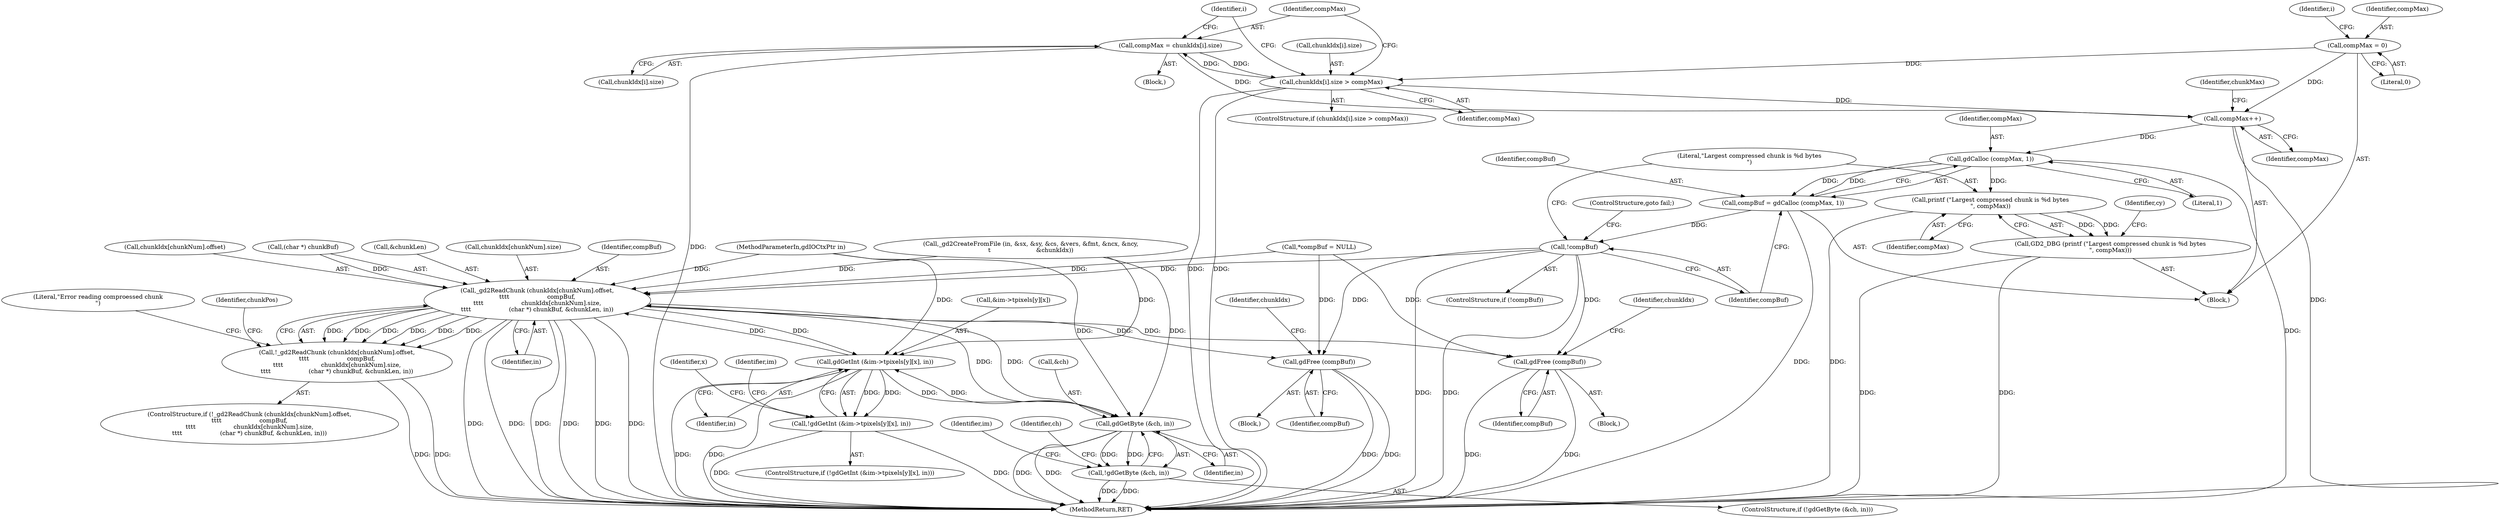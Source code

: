 digraph "0_libgd_fe9ed49dafa993e3af96b6a5a589efeea9bfb36f@pointer" {
"1000238" [label="(Call,compMax = chunkIdx[i].size)"];
"1000230" [label="(Call,chunkIdx[i].size > compMax)"];
"1000216" [label="(Call,compMax = 0)"];
"1000238" [label="(Call,compMax = chunkIdx[i].size)"];
"1000245" [label="(Call,compMax++)"];
"1000266" [label="(Call,gdCalloc (compMax, 1))"];
"1000264" [label="(Call,compBuf = gdCalloc (compMax, 1))"];
"1000270" [label="(Call,!compBuf)"];
"1000337" [label="(Call,_gd2ReadChunk (chunkIdx[chunkNum].offset,\n\t\t\t\t                    compBuf,\n\t\t\t\t                    chunkIdx[chunkNum].size,\n\t\t\t\t                    (char *) chunkBuf, &chunkLen, in))"];
"1000336" [label="(Call,!_gd2ReadChunk (chunkIdx[chunkNum].offset,\n\t\t\t\t                    compBuf,\n\t\t\t\t                    chunkIdx[chunkNum].size,\n\t\t\t\t                    (char *) chunkBuf, &chunkLen, in))"];
"1000417" [label="(Call,gdGetInt (&im->tpixels[y][x], in))"];
"1000416" [label="(Call,!gdGetInt (&im->tpixels[y][x], in))"];
"1000442" [label="(Call,gdGetByte (&ch, in))"];
"1000441" [label="(Call,!gdGetByte (&ch, in))"];
"1000546" [label="(Call,gdFree (compBuf))"];
"1000566" [label="(Call,gdFree (compBuf))"];
"1000275" [label="(Call,printf (\"Largest compressed chunk is %d bytes\n\", compMax))"];
"1000274" [label="(Call,GD2_DBG (printf (\"Largest compressed chunk is %d bytes\n\", compMax)))"];
"1000432" [label="(Identifier,im)"];
"1000361" [label="(Identifier,chunkPos)"];
"1000238" [label="(Call,compMax = chunkIdx[i].size)"];
"1000227" [label="(Identifier,i)"];
"1000265" [label="(Identifier,compBuf)"];
"1000273" [label="(ControlStructure,goto fail;)"];
"1000268" [label="(Literal,1)"];
"1000443" [label="(Call,&ch)"];
"1000277" [label="(Identifier,compMax)"];
"1000349" [label="(Call,(char *) chunkBuf)"];
"1000567" [label="(Identifier,compBuf)"];
"1000122" [label="(MethodParameterIn,gdIOCtxPtr in)"];
"1000440" [label="(ControlStructure,if (!gdGetByte (&ch, in)))"];
"1000229" [label="(ControlStructure,if (chunkIdx[i].size > compMax))"];
"1000442" [label="(Call,gdGetByte (&ch, in))"];
"1000274" [label="(Call,GD2_DBG (printf (\"Largest compressed chunk is %d bytes\n\", compMax)))"];
"1000276" [label="(Literal,\"Largest compressed chunk is %d bytes\n\")"];
"1000408" [label="(Identifier,x)"];
"1000269" [label="(ControlStructure,if (!compBuf))"];
"1000231" [label="(Call,chunkIdx[i].size)"];
"1000415" [label="(ControlStructure,if (!gdGetInt (&im->tpixels[y][x], in)))"];
"1000448" [label="(Identifier,ch)"];
"1000218" [label="(Literal,0)"];
"1000266" [label="(Call,gdCalloc (compMax, 1))"];
"1000216" [label="(Call,compMax = 0)"];
"1000566" [label="(Call,gdFree (compBuf))"];
"1000275" [label="(Call,printf (\"Largest compressed chunk is %d bytes\n\", compMax))"];
"1000270" [label="(Call,!compBuf)"];
"1000441" [label="(Call,!gdGetByte (&ch, in))"];
"1000358" [label="(Literal,\"Error reading comproessed chunk\n\")"];
"1000264" [label="(Call,compBuf = gdCalloc (compMax, 1))"];
"1000335" [label="(ControlStructure,if (!_gd2ReadChunk (chunkIdx[chunkNum].offset,\n\t\t\t\t                    compBuf,\n\t\t\t\t                    chunkIdx[chunkNum].size,\n\t\t\t\t                    (char *) chunkBuf, &chunkLen, in)))"];
"1000343" [label="(Identifier,compBuf)"];
"1000336" [label="(Call,!_gd2ReadChunk (chunkIdx[chunkNum].offset,\n\t\t\t\t                    compBuf,\n\t\t\t\t                    chunkIdx[chunkNum].size,\n\t\t\t\t                    (char *) chunkBuf, &chunkLen, in))"];
"1000245" [label="(Call,compMax++)"];
"1000417" [label="(Call,gdGetInt (&im->tpixels[y][x], in))"];
"1000575" [label="(MethodReturn,RET)"];
"1000174" [label="(Call,_gd2CreateFromFile (in, &sx, &sy, &cs, &vers, &fmt, &ncx, &ncy,\n\t                        &chunkIdx))"];
"1000418" [label="(Call,&im->tpixels[y][x])"];
"1000565" [label="(Block,)"];
"1000337" [label="(Call,_gd2ReadChunk (chunkIdx[chunkNum].offset,\n\t\t\t\t                    compBuf,\n\t\t\t\t                    chunkIdx[chunkNum].size,\n\t\t\t\t                    (char *) chunkBuf, &chunkLen, in))"];
"1000546" [label="(Call,gdFree (compBuf))"];
"1000454" [label="(Identifier,im)"];
"1000221" [label="(Identifier,i)"];
"1000416" [label="(Call,!gdGetInt (&im->tpixels[y][x], in))"];
"1000547" [label="(Identifier,compBuf)"];
"1000267" [label="(Identifier,compMax)"];
"1000338" [label="(Call,chunkIdx[chunkNum].offset)"];
"1000123" [label="(Block,)"];
"1000426" [label="(Identifier,in)"];
"1000352" [label="(Call,&chunkLen)"];
"1000549" [label="(Identifier,chunkIdx)"];
"1000354" [label="(Identifier,in)"];
"1000271" [label="(Identifier,compBuf)"];
"1000237" [label="(Block,)"];
"1000246" [label="(Identifier,compMax)"];
"1000445" [label="(Identifier,in)"];
"1000240" [label="(Call,chunkIdx[i].size)"];
"1000230" [label="(Call,chunkIdx[i].size > compMax)"];
"1000344" [label="(Call,chunkIdx[chunkNum].size)"];
"1000236" [label="(Identifier,compMax)"];
"1000215" [label="(Block,)"];
"1000239" [label="(Identifier,compMax)"];
"1000280" [label="(Identifier,cy)"];
"1000168" [label="(Call,*compBuf = NULL)"];
"1000217" [label="(Identifier,compMax)"];
"1000569" [label="(Identifier,chunkIdx)"];
"1000248" [label="(Identifier,chunkMax)"];
"1000238" -> "1000237"  [label="AST: "];
"1000238" -> "1000240"  [label="CFG: "];
"1000239" -> "1000238"  [label="AST: "];
"1000240" -> "1000238"  [label="AST: "];
"1000227" -> "1000238"  [label="CFG: "];
"1000238" -> "1000575"  [label="DDG: "];
"1000238" -> "1000230"  [label="DDG: "];
"1000230" -> "1000238"  [label="DDG: "];
"1000238" -> "1000245"  [label="DDG: "];
"1000230" -> "1000229"  [label="AST: "];
"1000230" -> "1000236"  [label="CFG: "];
"1000231" -> "1000230"  [label="AST: "];
"1000236" -> "1000230"  [label="AST: "];
"1000239" -> "1000230"  [label="CFG: "];
"1000227" -> "1000230"  [label="CFG: "];
"1000230" -> "1000575"  [label="DDG: "];
"1000230" -> "1000575"  [label="DDG: "];
"1000216" -> "1000230"  [label="DDG: "];
"1000230" -> "1000245"  [label="DDG: "];
"1000216" -> "1000215"  [label="AST: "];
"1000216" -> "1000218"  [label="CFG: "];
"1000217" -> "1000216"  [label="AST: "];
"1000218" -> "1000216"  [label="AST: "];
"1000221" -> "1000216"  [label="CFG: "];
"1000216" -> "1000245"  [label="DDG: "];
"1000245" -> "1000215"  [label="AST: "];
"1000245" -> "1000246"  [label="CFG: "];
"1000246" -> "1000245"  [label="AST: "];
"1000248" -> "1000245"  [label="CFG: "];
"1000245" -> "1000575"  [label="DDG: "];
"1000245" -> "1000266"  [label="DDG: "];
"1000266" -> "1000264"  [label="AST: "];
"1000266" -> "1000268"  [label="CFG: "];
"1000267" -> "1000266"  [label="AST: "];
"1000268" -> "1000266"  [label="AST: "];
"1000264" -> "1000266"  [label="CFG: "];
"1000266" -> "1000575"  [label="DDG: "];
"1000266" -> "1000264"  [label="DDG: "];
"1000266" -> "1000264"  [label="DDG: "];
"1000266" -> "1000275"  [label="DDG: "];
"1000264" -> "1000215"  [label="AST: "];
"1000265" -> "1000264"  [label="AST: "];
"1000271" -> "1000264"  [label="CFG: "];
"1000264" -> "1000575"  [label="DDG: "];
"1000264" -> "1000270"  [label="DDG: "];
"1000270" -> "1000269"  [label="AST: "];
"1000270" -> "1000271"  [label="CFG: "];
"1000271" -> "1000270"  [label="AST: "];
"1000273" -> "1000270"  [label="CFG: "];
"1000276" -> "1000270"  [label="CFG: "];
"1000270" -> "1000575"  [label="DDG: "];
"1000270" -> "1000575"  [label="DDG: "];
"1000270" -> "1000337"  [label="DDG: "];
"1000270" -> "1000546"  [label="DDG: "];
"1000270" -> "1000566"  [label="DDG: "];
"1000337" -> "1000336"  [label="AST: "];
"1000337" -> "1000354"  [label="CFG: "];
"1000338" -> "1000337"  [label="AST: "];
"1000343" -> "1000337"  [label="AST: "];
"1000344" -> "1000337"  [label="AST: "];
"1000349" -> "1000337"  [label="AST: "];
"1000352" -> "1000337"  [label="AST: "];
"1000354" -> "1000337"  [label="AST: "];
"1000336" -> "1000337"  [label="CFG: "];
"1000337" -> "1000575"  [label="DDG: "];
"1000337" -> "1000575"  [label="DDG: "];
"1000337" -> "1000575"  [label="DDG: "];
"1000337" -> "1000575"  [label="DDG: "];
"1000337" -> "1000575"  [label="DDG: "];
"1000337" -> "1000575"  [label="DDG: "];
"1000337" -> "1000336"  [label="DDG: "];
"1000337" -> "1000336"  [label="DDG: "];
"1000337" -> "1000336"  [label="DDG: "];
"1000337" -> "1000336"  [label="DDG: "];
"1000337" -> "1000336"  [label="DDG: "];
"1000337" -> "1000336"  [label="DDG: "];
"1000168" -> "1000337"  [label="DDG: "];
"1000349" -> "1000337"  [label="DDG: "];
"1000417" -> "1000337"  [label="DDG: "];
"1000442" -> "1000337"  [label="DDG: "];
"1000174" -> "1000337"  [label="DDG: "];
"1000122" -> "1000337"  [label="DDG: "];
"1000337" -> "1000417"  [label="DDG: "];
"1000337" -> "1000442"  [label="DDG: "];
"1000337" -> "1000546"  [label="DDG: "];
"1000337" -> "1000566"  [label="DDG: "];
"1000336" -> "1000335"  [label="AST: "];
"1000358" -> "1000336"  [label="CFG: "];
"1000361" -> "1000336"  [label="CFG: "];
"1000336" -> "1000575"  [label="DDG: "];
"1000336" -> "1000575"  [label="DDG: "];
"1000417" -> "1000416"  [label="AST: "];
"1000417" -> "1000426"  [label="CFG: "];
"1000418" -> "1000417"  [label="AST: "];
"1000426" -> "1000417"  [label="AST: "];
"1000416" -> "1000417"  [label="CFG: "];
"1000417" -> "1000575"  [label="DDG: "];
"1000417" -> "1000575"  [label="DDG: "];
"1000417" -> "1000416"  [label="DDG: "];
"1000417" -> "1000416"  [label="DDG: "];
"1000442" -> "1000417"  [label="DDG: "];
"1000174" -> "1000417"  [label="DDG: "];
"1000122" -> "1000417"  [label="DDG: "];
"1000417" -> "1000442"  [label="DDG: "];
"1000416" -> "1000415"  [label="AST: "];
"1000432" -> "1000416"  [label="CFG: "];
"1000408" -> "1000416"  [label="CFG: "];
"1000416" -> "1000575"  [label="DDG: "];
"1000416" -> "1000575"  [label="DDG: "];
"1000442" -> "1000441"  [label="AST: "];
"1000442" -> "1000445"  [label="CFG: "];
"1000443" -> "1000442"  [label="AST: "];
"1000445" -> "1000442"  [label="AST: "];
"1000441" -> "1000442"  [label="CFG: "];
"1000442" -> "1000575"  [label="DDG: "];
"1000442" -> "1000575"  [label="DDG: "];
"1000442" -> "1000441"  [label="DDG: "];
"1000442" -> "1000441"  [label="DDG: "];
"1000174" -> "1000442"  [label="DDG: "];
"1000122" -> "1000442"  [label="DDG: "];
"1000441" -> "1000440"  [label="AST: "];
"1000448" -> "1000441"  [label="CFG: "];
"1000454" -> "1000441"  [label="CFG: "];
"1000441" -> "1000575"  [label="DDG: "];
"1000441" -> "1000575"  [label="DDG: "];
"1000546" -> "1000123"  [label="AST: "];
"1000546" -> "1000547"  [label="CFG: "];
"1000547" -> "1000546"  [label="AST: "];
"1000549" -> "1000546"  [label="CFG: "];
"1000546" -> "1000575"  [label="DDG: "];
"1000546" -> "1000575"  [label="DDG: "];
"1000168" -> "1000546"  [label="DDG: "];
"1000566" -> "1000565"  [label="AST: "];
"1000566" -> "1000567"  [label="CFG: "];
"1000567" -> "1000566"  [label="AST: "];
"1000569" -> "1000566"  [label="CFG: "];
"1000566" -> "1000575"  [label="DDG: "];
"1000566" -> "1000575"  [label="DDG: "];
"1000168" -> "1000566"  [label="DDG: "];
"1000275" -> "1000274"  [label="AST: "];
"1000275" -> "1000277"  [label="CFG: "];
"1000276" -> "1000275"  [label="AST: "];
"1000277" -> "1000275"  [label="AST: "];
"1000274" -> "1000275"  [label="CFG: "];
"1000275" -> "1000575"  [label="DDG: "];
"1000275" -> "1000274"  [label="DDG: "];
"1000275" -> "1000274"  [label="DDG: "];
"1000274" -> "1000215"  [label="AST: "];
"1000280" -> "1000274"  [label="CFG: "];
"1000274" -> "1000575"  [label="DDG: "];
"1000274" -> "1000575"  [label="DDG: "];
}
